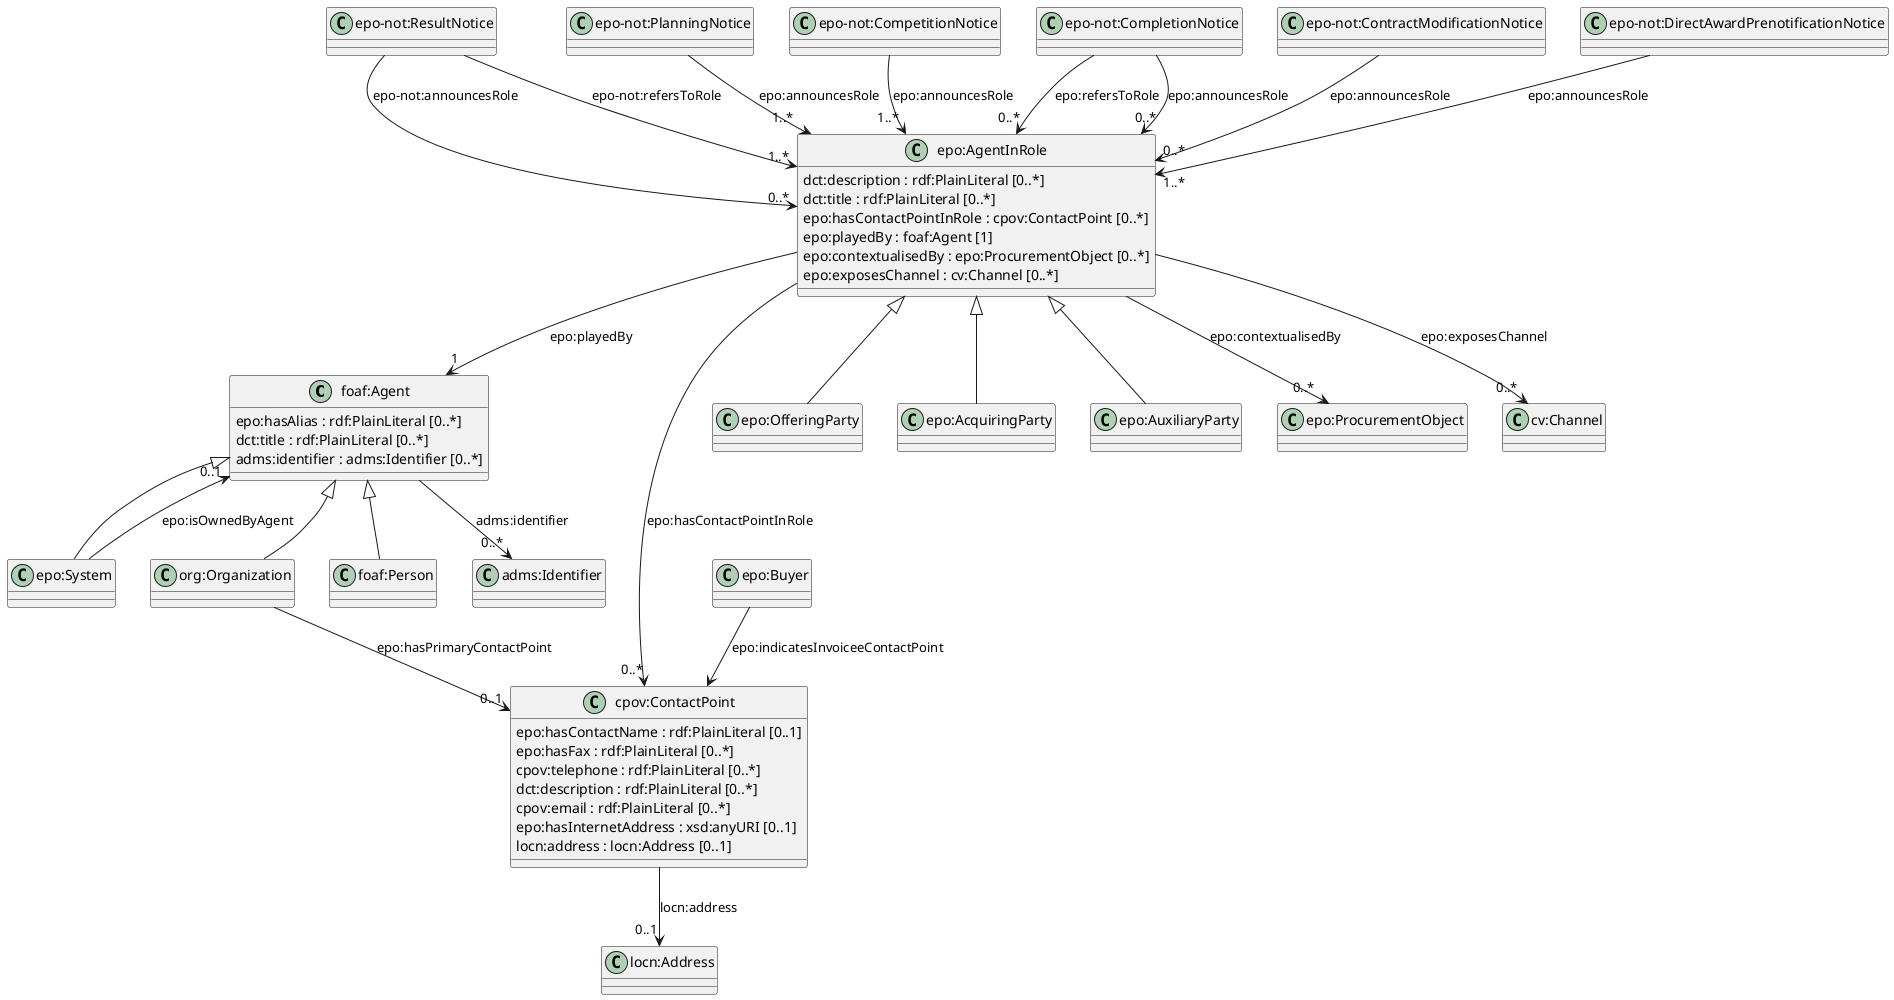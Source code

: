 
@startuml
class "foaf:Agent" {
  epo:hasAlias : rdf:PlainLiteral [0..*]
  dct:title : rdf:PlainLiteral [0..*]
  adms:identifier : adms:Identifier [0..*]
}
class "cpov:ContactPoint" {
  epo:hasContactName : rdf:PlainLiteral [0..1]
  epo:hasFax : rdf:PlainLiteral [0..*]
  cpov:telephone : rdf:PlainLiteral [0..*]
  dct:description : rdf:PlainLiteral [0..*]
  cpov:email : rdf:PlainLiteral [0..*]
  epo:hasInternetAddress : xsd:anyURI [0..1]
  locn:address : locn:Address [0..1]
}
class "epo:AgentInRole" {
  dct:description : rdf:PlainLiteral [0..*]
  dct:title : rdf:PlainLiteral [0..*]
  epo:hasContactPointInRole : cpov:ContactPoint [0..*]
  epo:playedBy : foaf:Agent [1]
  epo:contextualisedBy : epo:ProcurementObject [0..*]
  epo:exposesChannel : cv:Channel [0..*]
}
"foaf:Agent" <|-- "epo:System"
"foaf:Agent" <|-- "org:Organization"
"epo:AgentInRole" <|-- "epo:OfferingParty"
"foaf:Agent" <|-- "foaf:Person"
"epo:AgentInRole" <|-- "epo:AcquiringParty"
"epo:AgentInRole" <|-- "epo:AuxiliaryParty"
"epo-not:ResultNotice" --> "0..*" "epo:AgentInRole" : epo-not:announcesRole
"epo-not:PlanningNotice" --> "1..*" "epo:AgentInRole" : epo:announcesRole
"org:Organization" --> "0..1" "cpov:ContactPoint" : epo:hasPrimaryContactPoint
"epo:AgentInRole" --> "0..*" "cpov:ContactPoint" : epo:hasContactPointInRole
"foaf:Agent" --> "0..*" "adms:Identifier" : adms:identifier
"epo-not:CompetitionNotice" --> "1..*" "epo:AgentInRole" : epo:announcesRole
"epo:System" --> "0..1" "foaf:Agent" : epo:isOwnedByAgent
"epo:AgentInRole" --> "1" "foaf:Agent" : epo:playedBy
"epo:AgentInRole" --> "0..*" "epo:ProcurementObject" : epo:contextualisedBy
"epo-not:ResultNotice" --> "1..*" "epo:AgentInRole" : epo-not:refersToRole
"epo-not:CompletionNotice" --> "0..*" "epo:AgentInRole" : epo:refersToRole
"epo-not:CompletionNotice" --> "0..*" "epo:AgentInRole" : epo:announcesRole
"epo-not:ContractModificationNotice" --> "0..*" "epo:AgentInRole" : epo:announcesRole
"epo:AgentInRole" --> "0..*" "cv:Channel" : epo:exposesChannel
"epo:Buyer" -->  "cpov:ContactPoint" : epo:indicatesInvoiceeContactPoint
"cpov:ContactPoint" --> "0..1" "locn:Address" : locn:address
"epo-not:DirectAwardPrenotificationNotice" --> "1..*" "epo:AgentInRole" : epo:announcesRole
@enduml
